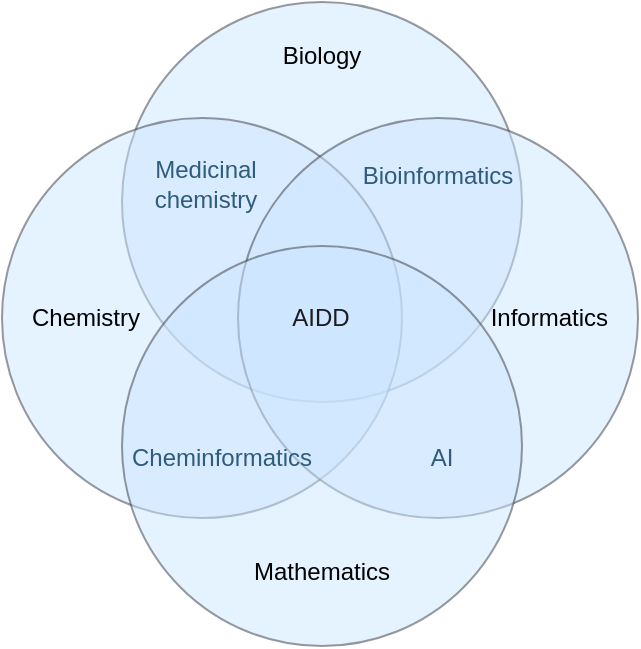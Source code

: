 <mxfile version="24.6.4" type="device">
  <diagram name="Page-1" id="kMrHOeBsR8wwLRg8z5Et">
    <mxGraphModel dx="1026" dy="743" grid="1" gridSize="10" guides="1" tooltips="1" connect="1" arrows="1" fold="1" page="1" pageScale="1" pageWidth="850" pageHeight="1100" math="0" shadow="0">
      <root>
        <mxCell id="0" />
        <mxCell id="1" parent="0" />
        <mxCell id="d16b7kGnu0NDyJwz_1HU-2" value="&lt;div style=&quot;text-align: center; font-size: 12px;&quot;&gt;&lt;span style=&quot;font-size: 12px;&quot;&gt;Biology&lt;/span&gt;&lt;/div&gt;" style="ellipse;whiteSpace=wrap;html=1;aspect=fixed;rounded=1;shadow=0;glass=0;labelBackgroundColor=none;strokeColor=#36393d;strokeWidth=1;fillColor=#cce5ff;fontFamily=Helvetica;fontSize=12;align=center;opacity=50;verticalAlign=top;spacing=15;" parent="1" vertex="1">
          <mxGeometry x="327" y="169" width="200" height="200" as="geometry" />
        </mxCell>
        <mxCell id="d16b7kGnu0NDyJwz_1HU-3" value="Chemistry" style="ellipse;whiteSpace=wrap;html=1;aspect=fixed;rounded=1;shadow=0;glass=0;labelBackgroundColor=none;strokeColor=#36393d;strokeWidth=1;fillColor=#cce5ff;fontFamily=Helvetica;fontSize=12;align=left;opacity=50;spacing=15;" parent="1" vertex="1">
          <mxGeometry x="267" y="227" width="200" height="200" as="geometry" />
        </mxCell>
        <mxCell id="d16b7kGnu0NDyJwz_1HU-4" value="Informatics" style="ellipse;whiteSpace=wrap;html=1;aspect=fixed;rounded=1;shadow=0;glass=0;labelBackgroundColor=none;strokeColor=#36393d;strokeWidth=1;fillColor=#cce5ff;fontFamily=Helvetica;fontSize=12;align=right;opacity=50;spacing=15;" parent="1" vertex="1">
          <mxGeometry x="385" y="227" width="200" height="200" as="geometry" />
        </mxCell>
        <mxCell id="d16b7kGnu0NDyJwz_1HU-5" value="&lt;div style=&quot;text-align: center; font-size: 12px;&quot;&gt;&lt;span style=&quot;font-size: 12px;&quot;&gt;Mathematics&lt;/span&gt;&lt;/div&gt;" style="ellipse;whiteSpace=wrap;html=1;aspect=fixed;rounded=1;shadow=0;glass=0;labelBackgroundColor=none;strokeColor=#36393d;strokeWidth=1;fillColor=#cce5ff;fontFamily=Helvetica;fontSize=12;align=center;opacity=50;verticalAlign=bottom;spacingBottom=15;spacing=15;" parent="1" vertex="1">
          <mxGeometry x="327" y="291" width="200" height="200" as="geometry" />
        </mxCell>
        <mxCell id="d16b7kGnu0NDyJwz_1HU-6" value="Bioinformatics" style="text;html=1;strokeColor=none;fillColor=none;align=center;verticalAlign=middle;whiteSpace=wrap;rounded=0;shadow=0;glass=0;labelBackgroundColor=none;fontFamily=Helvetica;fontSize=12;fontColor=#2F5B7C;" parent="1" vertex="1">
          <mxGeometry x="465" y="246" width="40" height="20" as="geometry" />
        </mxCell>
        <mxCell id="d16b7kGnu0NDyJwz_1HU-7" value="AI" style="text;html=1;strokeColor=none;fillColor=none;align=center;verticalAlign=middle;whiteSpace=wrap;rounded=0;shadow=0;glass=0;labelBackgroundColor=none;fontFamily=Helvetica;fontSize=12;fontColor=#2F5B7C;" parent="1" vertex="1">
          <mxGeometry x="467" y="387" width="40" height="20" as="geometry" />
        </mxCell>
        <mxCell id="d16b7kGnu0NDyJwz_1HU-8" value="Cheminformatics" style="text;html=1;strokeColor=none;fillColor=none;align=center;verticalAlign=middle;whiteSpace=wrap;rounded=0;shadow=0;glass=0;labelBackgroundColor=none;fontFamily=Helvetica;fontSize=12;fontColor=#2F5B7C;" parent="1" vertex="1">
          <mxGeometry x="357" y="387" width="40" height="20" as="geometry" />
        </mxCell>
        <mxCell id="d16b7kGnu0NDyJwz_1HU-9" value="Medicinal chemistry" style="text;html=1;strokeColor=none;fillColor=none;align=center;verticalAlign=middle;whiteSpace=wrap;rounded=0;shadow=0;glass=0;labelBackgroundColor=none;fontFamily=Helvetica;fontSize=12;fontColor=#2F5B7C;" parent="1" vertex="1">
          <mxGeometry x="349" y="249.5" width="40" height="20" as="geometry" />
        </mxCell>
        <mxCell id="d16b7kGnu0NDyJwz_1HU-10" value="&lt;font color=&quot;#1c1c1c&quot;&gt;AIDD&lt;/font&gt;" style="text;html=1;resizable=0;autosize=1;align=center;verticalAlign=middle;points=[];fillColor=none;strokeColor=none;rounded=0;" parent="1" vertex="1">
          <mxGeometry x="401" y="312" width="50" height="30" as="geometry" />
        </mxCell>
      </root>
    </mxGraphModel>
  </diagram>
</mxfile>
